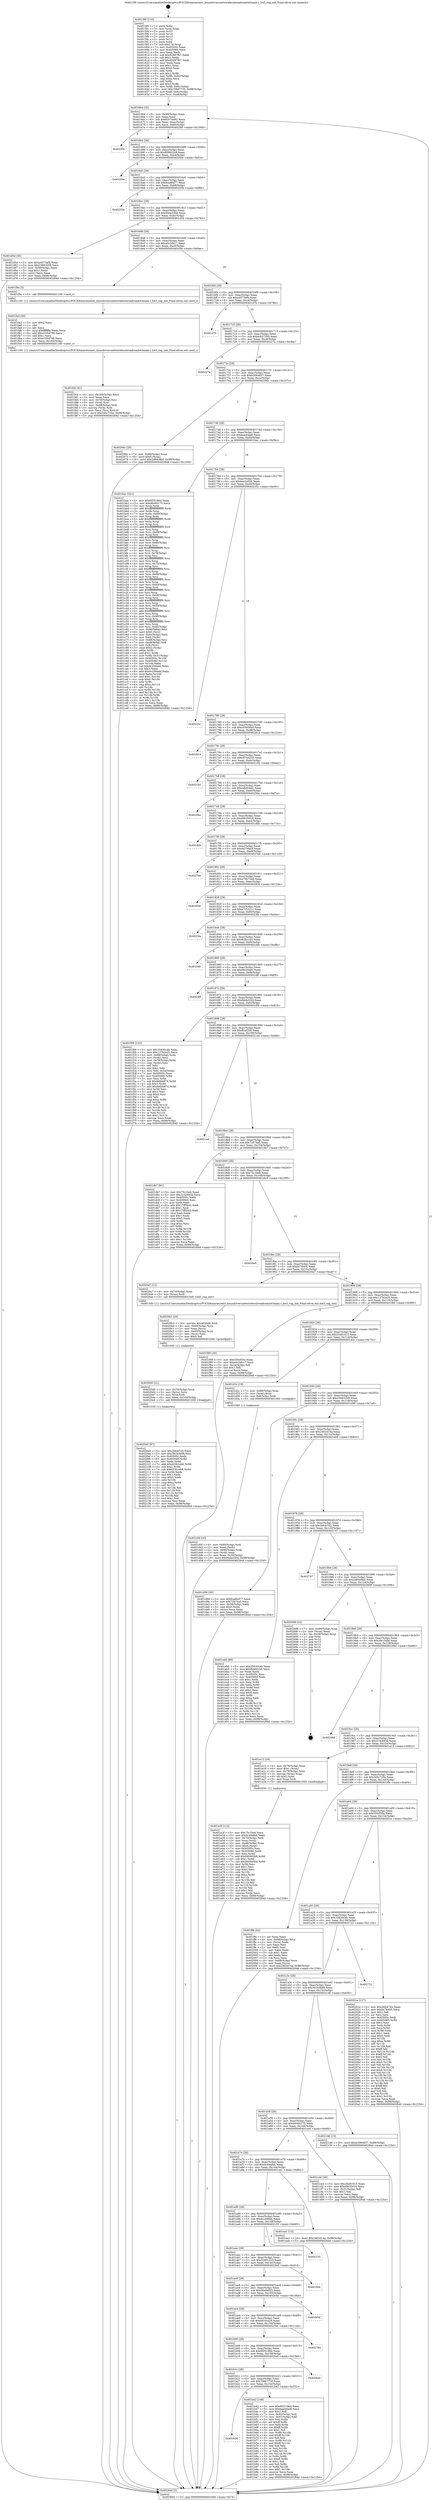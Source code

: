 digraph "0x4015f0" {
  label = "0x4015f0 (/mnt/c/Users/mathe/Desktop/tcc/POCII/binaries/extr_linuxdriversnetwirelessbroadcomb43main.c_b43_rng_init_Final-ollvm.out::main(0))"
  labelloc = "t"
  node[shape=record]

  Entry [label="",width=0.3,height=0.3,shape=circle,fillcolor=black,style=filled]
  "0x401664" [label="{
     0x401664 [32]\l
     | [instrs]\l
     &nbsp;&nbsp;0x401664 \<+6\>: mov -0x98(%rbp),%eax\l
     &nbsp;&nbsp;0x40166a \<+2\>: mov %eax,%ecx\l
     &nbsp;&nbsp;0x40166c \<+6\>: sub $0x8207ad92,%ecx\l
     &nbsp;&nbsp;0x401672 \<+6\>: mov %eax,-0xac(%rbp)\l
     &nbsp;&nbsp;0x401678 \<+6\>: mov %ecx,-0xb0(%rbp)\l
     &nbsp;&nbsp;0x40167e \<+6\>: je 00000000004025fd \<main+0x100d\>\l
  }"]
  "0x4025fd" [label="{
     0x4025fd\l
  }", style=dashed]
  "0x401684" [label="{
     0x401684 [28]\l
     | [instrs]\l
     &nbsp;&nbsp;0x401684 \<+5\>: jmp 0000000000401689 \<main+0x99\>\l
     &nbsp;&nbsp;0x401689 \<+6\>: mov -0xac(%rbp),%eax\l
     &nbsp;&nbsp;0x40168f \<+5\>: sub $0x859622c8,%eax\l
     &nbsp;&nbsp;0x401694 \<+6\>: mov %eax,-0xb4(%rbp)\l
     &nbsp;&nbsp;0x40169a \<+6\>: je 000000000040250e \<main+0xf1e\>\l
  }"]
  Exit [label="",width=0.3,height=0.3,shape=circle,fillcolor=black,style=filled,peripheries=2]
  "0x40250e" [label="{
     0x40250e\l
  }", style=dashed]
  "0x4016a0" [label="{
     0x4016a0 [28]\l
     | [instrs]\l
     &nbsp;&nbsp;0x4016a0 \<+5\>: jmp 00000000004016a5 \<main+0xb5\>\l
     &nbsp;&nbsp;0x4016a5 \<+6\>: mov -0xac(%rbp),%eax\l
     &nbsp;&nbsp;0x4016ab \<+5\>: sub $0x8ca80d77,%eax\l
     &nbsp;&nbsp;0x4016b0 \<+6\>: mov %eax,-0xb8(%rbp)\l
     &nbsp;&nbsp;0x4016b6 \<+6\>: je 000000000040255b \<main+0xf6b\>\l
  }"]
  "0x4020e5" [label="{
     0x4020e5 [97]\l
     | [instrs]\l
     &nbsp;&nbsp;0x4020e5 \<+5\>: mov $0x2bfcb7d2,%eax\l
     &nbsp;&nbsp;0x4020ea \<+5\>: mov $0x391b3b99,%esi\l
     &nbsp;&nbsp;0x4020ef \<+7\>: mov 0x40505c,%edx\l
     &nbsp;&nbsp;0x4020f6 \<+8\>: mov 0x405060,%r8d\l
     &nbsp;&nbsp;0x4020fe \<+3\>: mov %edx,%r9d\l
     &nbsp;&nbsp;0x402101 \<+7\>: add $0xd33b1eb8,%r9d\l
     &nbsp;&nbsp;0x402108 \<+4\>: sub $0x1,%r9d\l
     &nbsp;&nbsp;0x40210c \<+7\>: sub $0xd33b1eb8,%r9d\l
     &nbsp;&nbsp;0x402113 \<+4\>: imul %r9d,%edx\l
     &nbsp;&nbsp;0x402117 \<+3\>: and $0x1,%edx\l
     &nbsp;&nbsp;0x40211a \<+3\>: cmp $0x0,%edx\l
     &nbsp;&nbsp;0x40211d \<+4\>: sete %r10b\l
     &nbsp;&nbsp;0x402121 \<+4\>: cmp $0xa,%r8d\l
     &nbsp;&nbsp;0x402125 \<+4\>: setl %r11b\l
     &nbsp;&nbsp;0x402129 \<+3\>: mov %r10b,%bl\l
     &nbsp;&nbsp;0x40212c \<+3\>: and %r11b,%bl\l
     &nbsp;&nbsp;0x40212f \<+3\>: xor %r11b,%r10b\l
     &nbsp;&nbsp;0x402132 \<+3\>: or %r10b,%bl\l
     &nbsp;&nbsp;0x402135 \<+3\>: test $0x1,%bl\l
     &nbsp;&nbsp;0x402138 \<+3\>: cmovne %esi,%eax\l
     &nbsp;&nbsp;0x40213b \<+6\>: mov %eax,-0x98(%rbp)\l
     &nbsp;&nbsp;0x402141 \<+5\>: jmp 000000000040284d \<main+0x125d\>\l
  }"]
  "0x40255b" [label="{
     0x40255b\l
  }", style=dashed]
  "0x4016bc" [label="{
     0x4016bc [28]\l
     | [instrs]\l
     &nbsp;&nbsp;0x4016bc \<+5\>: jmp 00000000004016c1 \<main+0xd1\>\l
     &nbsp;&nbsp;0x4016c1 \<+6\>: mov -0xac(%rbp),%eax\l
     &nbsp;&nbsp;0x4016c7 \<+5\>: sub $0x94de330d,%eax\l
     &nbsp;&nbsp;0x4016cc \<+6\>: mov %eax,-0xbc(%rbp)\l
     &nbsp;&nbsp;0x4016d2 \<+6\>: je 0000000000401d5d \<main+0x76d\>\l
  }"]
  "0x4020d0" [label="{
     0x4020d0 [21]\l
     | [instrs]\l
     &nbsp;&nbsp;0x4020d0 \<+4\>: mov -0x70(%rbp),%rcx\l
     &nbsp;&nbsp;0x4020d4 \<+3\>: mov (%rcx),%rcx\l
     &nbsp;&nbsp;0x4020d7 \<+3\>: mov %rcx,%rdi\l
     &nbsp;&nbsp;0x4020da \<+6\>: mov %eax,-0x164(%rbp)\l
     &nbsp;&nbsp;0x4020e0 \<+5\>: call 0000000000401030 \<free@plt\>\l
     | [calls]\l
     &nbsp;&nbsp;0x401030 \{1\} (unknown)\l
  }"]
  "0x401d5d" [label="{
     0x401d5d [30]\l
     | [instrs]\l
     &nbsp;&nbsp;0x401d5d \<+5\>: mov $0xa4573af4,%eax\l
     &nbsp;&nbsp;0x401d62 \<+5\>: mov $0x23883258,%ecx\l
     &nbsp;&nbsp;0x401d67 \<+3\>: mov -0x30(%rbp),%edx\l
     &nbsp;&nbsp;0x401d6a \<+3\>: cmp $0x1,%edx\l
     &nbsp;&nbsp;0x401d6d \<+3\>: cmovl %ecx,%eax\l
     &nbsp;&nbsp;0x401d70 \<+6\>: mov %eax,-0x98(%rbp)\l
     &nbsp;&nbsp;0x401d76 \<+5\>: jmp 000000000040284d \<main+0x125d\>\l
  }"]
  "0x4016d8" [label="{
     0x4016d8 [28]\l
     | [instrs]\l
     &nbsp;&nbsp;0x4016d8 \<+5\>: jmp 00000000004016dd \<main+0xed\>\l
     &nbsp;&nbsp;0x4016dd \<+6\>: mov -0xac(%rbp),%eax\l
     &nbsp;&nbsp;0x4016e3 \<+5\>: sub $0xa0c2db17,%eax\l
     &nbsp;&nbsp;0x4016e8 \<+6\>: mov %eax,-0xc0(%rbp)\l
     &nbsp;&nbsp;0x4016ee \<+6\>: je 0000000000401f9e \<main+0x9ae\>\l
  }"]
  "0x4020b3" [label="{
     0x4020b3 [29]\l
     | [instrs]\l
     &nbsp;&nbsp;0x4020b3 \<+10\>: movabs $0x4030d6,%rdi\l
     &nbsp;&nbsp;0x4020bd \<+4\>: mov -0x60(%rbp),%rcx\l
     &nbsp;&nbsp;0x4020c1 \<+2\>: mov %eax,(%rcx)\l
     &nbsp;&nbsp;0x4020c3 \<+4\>: mov -0x60(%rbp),%rcx\l
     &nbsp;&nbsp;0x4020c7 \<+2\>: mov (%rcx),%esi\l
     &nbsp;&nbsp;0x4020c9 \<+2\>: mov $0x0,%al\l
     &nbsp;&nbsp;0x4020cb \<+5\>: call 0000000000401040 \<printf@plt\>\l
     | [calls]\l
     &nbsp;&nbsp;0x401040 \{1\} (unknown)\l
  }"]
  "0x401f9e" [label="{
     0x401f9e [5]\l
     | [instrs]\l
     &nbsp;&nbsp;0x401f9e \<+5\>: call 0000000000401160 \<next_i\>\l
     | [calls]\l
     &nbsp;&nbsp;0x401160 \{1\} (/mnt/c/Users/mathe/Desktop/tcc/POCII/binaries/extr_linuxdriversnetwirelessbroadcomb43main.c_b43_rng_init_Final-ollvm.out::next_i)\l
  }"]
  "0x4016f4" [label="{
     0x4016f4 [28]\l
     | [instrs]\l
     &nbsp;&nbsp;0x4016f4 \<+5\>: jmp 00000000004016f9 \<main+0x109\>\l
     &nbsp;&nbsp;0x4016f9 \<+6\>: mov -0xac(%rbp),%eax\l
     &nbsp;&nbsp;0x4016ff \<+5\>: sub $0xa4573af4,%eax\l
     &nbsp;&nbsp;0x401704 \<+6\>: mov %eax,-0xc4(%rbp)\l
     &nbsp;&nbsp;0x40170a \<+6\>: je 0000000000401d7b \<main+0x78b\>\l
  }"]
  "0x401fcb" [label="{
     0x401fcb [41]\l
     | [instrs]\l
     &nbsp;&nbsp;0x401fcb \<+6\>: mov -0x160(%rbp),%ecx\l
     &nbsp;&nbsp;0x401fd1 \<+3\>: imul %eax,%ecx\l
     &nbsp;&nbsp;0x401fd4 \<+4\>: mov -0x70(%rbp),%rsi\l
     &nbsp;&nbsp;0x401fd8 \<+3\>: mov (%rsi),%rsi\l
     &nbsp;&nbsp;0x401fdb \<+4\>: mov -0x68(%rbp),%rdi\l
     &nbsp;&nbsp;0x401fdf \<+3\>: movslq (%rdi),%rdi\l
     &nbsp;&nbsp;0x401fe2 \<+3\>: mov %ecx,(%rsi,%rdi,4)\l
     &nbsp;&nbsp;0x401fe5 \<+10\>: movl $0x345c725e,-0x98(%rbp)\l
     &nbsp;&nbsp;0x401fef \<+5\>: jmp 000000000040284d \<main+0x125d\>\l
  }"]
  "0x401d7b" [label="{
     0x401d7b\l
  }", style=dashed]
  "0x401710" [label="{
     0x401710 [28]\l
     | [instrs]\l
     &nbsp;&nbsp;0x401710 \<+5\>: jmp 0000000000401715 \<main+0x125\>\l
     &nbsp;&nbsp;0x401715 \<+6\>: mov -0xac(%rbp),%eax\l
     &nbsp;&nbsp;0x40171b \<+5\>: sub $0xac827293,%eax\l
     &nbsp;&nbsp;0x401720 \<+6\>: mov %eax,-0xc8(%rbp)\l
     &nbsp;&nbsp;0x401726 \<+6\>: je 000000000040227a \<main+0xc8a\>\l
  }"]
  "0x401fa3" [label="{
     0x401fa3 [40]\l
     | [instrs]\l
     &nbsp;&nbsp;0x401fa3 \<+5\>: mov $0x2,%ecx\l
     &nbsp;&nbsp;0x401fa8 \<+1\>: cltd\l
     &nbsp;&nbsp;0x401fa9 \<+2\>: idiv %ecx\l
     &nbsp;&nbsp;0x401fab \<+6\>: imul $0xfffffffe,%edx,%ecx\l
     &nbsp;&nbsp;0x401fb1 \<+6\>: add $0xe105d796,%ecx\l
     &nbsp;&nbsp;0x401fb7 \<+3\>: add $0x1,%ecx\l
     &nbsp;&nbsp;0x401fba \<+6\>: sub $0xe105d796,%ecx\l
     &nbsp;&nbsp;0x401fc0 \<+6\>: mov %ecx,-0x160(%rbp)\l
     &nbsp;&nbsp;0x401fc6 \<+5\>: call 0000000000401160 \<next_i\>\l
     | [calls]\l
     &nbsp;&nbsp;0x401160 \{1\} (/mnt/c/Users/mathe/Desktop/tcc/POCII/binaries/extr_linuxdriversnetwirelessbroadcomb43main.c_b43_rng_init_Final-ollvm.out::next_i)\l
  }"]
  "0x40227a" [label="{
     0x40227a\l
  }", style=dashed]
  "0x40172c" [label="{
     0x40172c [28]\l
     | [instrs]\l
     &nbsp;&nbsp;0x40172c \<+5\>: jmp 0000000000401731 \<main+0x141\>\l
     &nbsp;&nbsp;0x401731 \<+6\>: mov -0xac(%rbp),%eax\l
     &nbsp;&nbsp;0x401737 \<+5\>: sub $0xb3094837,%eax\l
     &nbsp;&nbsp;0x40173c \<+6\>: mov %eax,-0xcc(%rbp)\l
     &nbsp;&nbsp;0x401742 \<+6\>: je 000000000040266c \<main+0x107c\>\l
  }"]
  "0x401e2f" [label="{
     0x401e2f [114]\l
     | [instrs]\l
     &nbsp;&nbsp;0x401e2f \<+5\>: mov $0x75c1beb,%ecx\l
     &nbsp;&nbsp;0x401e34 \<+5\>: mov $0x4c44afa4,%edx\l
     &nbsp;&nbsp;0x401e39 \<+4\>: mov -0x70(%rbp),%rdi\l
     &nbsp;&nbsp;0x401e3d \<+3\>: mov %rax,(%rdi)\l
     &nbsp;&nbsp;0x401e40 \<+4\>: mov -0x68(%rbp),%rax\l
     &nbsp;&nbsp;0x401e44 \<+6\>: movl $0x0,(%rax)\l
     &nbsp;&nbsp;0x401e4a \<+7\>: mov 0x40505c,%esi\l
     &nbsp;&nbsp;0x401e51 \<+8\>: mov 0x405060,%r8d\l
     &nbsp;&nbsp;0x401e59 \<+3\>: mov %esi,%r9d\l
     &nbsp;&nbsp;0x401e5c \<+7\>: add $0x9409d3b6,%r9d\l
     &nbsp;&nbsp;0x401e63 \<+4\>: sub $0x1,%r9d\l
     &nbsp;&nbsp;0x401e67 \<+7\>: sub $0x9409d3b6,%r9d\l
     &nbsp;&nbsp;0x401e6e \<+4\>: imul %r9d,%esi\l
     &nbsp;&nbsp;0x401e72 \<+3\>: and $0x1,%esi\l
     &nbsp;&nbsp;0x401e75 \<+3\>: cmp $0x0,%esi\l
     &nbsp;&nbsp;0x401e78 \<+4\>: sete %r10b\l
     &nbsp;&nbsp;0x401e7c \<+4\>: cmp $0xa,%r8d\l
     &nbsp;&nbsp;0x401e80 \<+4\>: setl %r11b\l
     &nbsp;&nbsp;0x401e84 \<+3\>: mov %r10b,%bl\l
     &nbsp;&nbsp;0x401e87 \<+3\>: and %r11b,%bl\l
     &nbsp;&nbsp;0x401e8a \<+3\>: xor %r11b,%r10b\l
     &nbsp;&nbsp;0x401e8d \<+3\>: or %r10b,%bl\l
     &nbsp;&nbsp;0x401e90 \<+3\>: test $0x1,%bl\l
     &nbsp;&nbsp;0x401e93 \<+3\>: cmovne %edx,%ecx\l
     &nbsp;&nbsp;0x401e96 \<+6\>: mov %ecx,-0x98(%rbp)\l
     &nbsp;&nbsp;0x401e9c \<+5\>: jmp 000000000040284d \<main+0x125d\>\l
  }"]
  "0x40266c" [label="{
     0x40266c [28]\l
     | [instrs]\l
     &nbsp;&nbsp;0x40266c \<+7\>: mov -0x90(%rbp),%rax\l
     &nbsp;&nbsp;0x402673 \<+6\>: movl $0x0,(%rax)\l
     &nbsp;&nbsp;0x402679 \<+10\>: movl $0x2d84c9b0,-0x98(%rbp)\l
     &nbsp;&nbsp;0x402683 \<+5\>: jmp 000000000040284d \<main+0x125d\>\l
  }"]
  "0x401748" [label="{
     0x401748 [28]\l
     | [instrs]\l
     &nbsp;&nbsp;0x401748 \<+5\>: jmp 000000000040174d \<main+0x15d\>\l
     &nbsp;&nbsp;0x40174d \<+6\>: mov -0xac(%rbp),%eax\l
     &nbsp;&nbsp;0x401753 \<+5\>: sub $0xbaa4dae8,%eax\l
     &nbsp;&nbsp;0x401758 \<+6\>: mov %eax,-0xd0(%rbp)\l
     &nbsp;&nbsp;0x40175e \<+6\>: je 0000000000401bac \<main+0x5bc\>\l
  }"]
  "0x401d3f" [label="{
     0x401d3f [30]\l
     | [instrs]\l
     &nbsp;&nbsp;0x401d3f \<+4\>: mov -0x80(%rbp),%rdi\l
     &nbsp;&nbsp;0x401d43 \<+2\>: mov %eax,(%rdi)\l
     &nbsp;&nbsp;0x401d45 \<+4\>: mov -0x80(%rbp),%rdi\l
     &nbsp;&nbsp;0x401d49 \<+2\>: mov (%rdi),%eax\l
     &nbsp;&nbsp;0x401d4b \<+3\>: mov %eax,-0x30(%rbp)\l
     &nbsp;&nbsp;0x401d4e \<+10\>: movl $0x94de330d,-0x98(%rbp)\l
     &nbsp;&nbsp;0x401d58 \<+5\>: jmp 000000000040284d \<main+0x125d\>\l
  }"]
  "0x401bac" [label="{
     0x401bac [321]\l
     | [instrs]\l
     &nbsp;&nbsp;0x401bac \<+5\>: mov $0x6f25196d,%eax\l
     &nbsp;&nbsp;0x401bb1 \<+5\>: mov $0x46460175,%ecx\l
     &nbsp;&nbsp;0x401bb6 \<+3\>: mov %rsp,%rdx\l
     &nbsp;&nbsp;0x401bb9 \<+4\>: add $0xfffffffffffffff0,%rdx\l
     &nbsp;&nbsp;0x401bbd \<+3\>: mov %rdx,%rsp\l
     &nbsp;&nbsp;0x401bc0 \<+7\>: mov %rdx,-0x90(%rbp)\l
     &nbsp;&nbsp;0x401bc7 \<+3\>: mov %rsp,%rdx\l
     &nbsp;&nbsp;0x401bca \<+4\>: add $0xfffffffffffffff0,%rdx\l
     &nbsp;&nbsp;0x401bce \<+3\>: mov %rdx,%rsp\l
     &nbsp;&nbsp;0x401bd1 \<+3\>: mov %rsp,%rsi\l
     &nbsp;&nbsp;0x401bd4 \<+4\>: add $0xfffffffffffffff0,%rsi\l
     &nbsp;&nbsp;0x401bd8 \<+3\>: mov %rsi,%rsp\l
     &nbsp;&nbsp;0x401bdb \<+7\>: mov %rsi,-0x88(%rbp)\l
     &nbsp;&nbsp;0x401be2 \<+3\>: mov %rsp,%rsi\l
     &nbsp;&nbsp;0x401be5 \<+4\>: add $0xfffffffffffffff0,%rsi\l
     &nbsp;&nbsp;0x401be9 \<+3\>: mov %rsi,%rsp\l
     &nbsp;&nbsp;0x401bec \<+4\>: mov %rsi,-0x80(%rbp)\l
     &nbsp;&nbsp;0x401bf0 \<+3\>: mov %rsp,%rsi\l
     &nbsp;&nbsp;0x401bf3 \<+4\>: add $0xfffffffffffffff0,%rsi\l
     &nbsp;&nbsp;0x401bf7 \<+3\>: mov %rsi,%rsp\l
     &nbsp;&nbsp;0x401bfa \<+4\>: mov %rsi,-0x78(%rbp)\l
     &nbsp;&nbsp;0x401bfe \<+3\>: mov %rsp,%rsi\l
     &nbsp;&nbsp;0x401c01 \<+4\>: add $0xfffffffffffffff0,%rsi\l
     &nbsp;&nbsp;0x401c05 \<+3\>: mov %rsi,%rsp\l
     &nbsp;&nbsp;0x401c08 \<+4\>: mov %rsi,-0x70(%rbp)\l
     &nbsp;&nbsp;0x401c0c \<+3\>: mov %rsp,%rsi\l
     &nbsp;&nbsp;0x401c0f \<+4\>: add $0xfffffffffffffff0,%rsi\l
     &nbsp;&nbsp;0x401c13 \<+3\>: mov %rsi,%rsp\l
     &nbsp;&nbsp;0x401c16 \<+4\>: mov %rsi,-0x68(%rbp)\l
     &nbsp;&nbsp;0x401c1a \<+3\>: mov %rsp,%rsi\l
     &nbsp;&nbsp;0x401c1d \<+4\>: add $0xfffffffffffffff0,%rsi\l
     &nbsp;&nbsp;0x401c21 \<+3\>: mov %rsi,%rsp\l
     &nbsp;&nbsp;0x401c24 \<+4\>: mov %rsi,-0x60(%rbp)\l
     &nbsp;&nbsp;0x401c28 \<+3\>: mov %rsp,%rsi\l
     &nbsp;&nbsp;0x401c2b \<+4\>: add $0xfffffffffffffff0,%rsi\l
     &nbsp;&nbsp;0x401c2f \<+3\>: mov %rsi,%rsp\l
     &nbsp;&nbsp;0x401c32 \<+4\>: mov %rsi,-0x58(%rbp)\l
     &nbsp;&nbsp;0x401c36 \<+3\>: mov %rsp,%rsi\l
     &nbsp;&nbsp;0x401c39 \<+4\>: add $0xfffffffffffffff0,%rsi\l
     &nbsp;&nbsp;0x401c3d \<+3\>: mov %rsi,%rsp\l
     &nbsp;&nbsp;0x401c40 \<+4\>: mov %rsi,-0x50(%rbp)\l
     &nbsp;&nbsp;0x401c44 \<+3\>: mov %rsp,%rsi\l
     &nbsp;&nbsp;0x401c47 \<+4\>: add $0xfffffffffffffff0,%rsi\l
     &nbsp;&nbsp;0x401c4b \<+3\>: mov %rsi,%rsp\l
     &nbsp;&nbsp;0x401c4e \<+4\>: mov %rsi,-0x48(%rbp)\l
     &nbsp;&nbsp;0x401c52 \<+3\>: mov %rsp,%rsi\l
     &nbsp;&nbsp;0x401c55 \<+4\>: add $0xfffffffffffffff0,%rsi\l
     &nbsp;&nbsp;0x401c59 \<+3\>: mov %rsi,%rsp\l
     &nbsp;&nbsp;0x401c5c \<+4\>: mov %rsi,-0x40(%rbp)\l
     &nbsp;&nbsp;0x401c60 \<+7\>: mov -0x90(%rbp),%rsi\l
     &nbsp;&nbsp;0x401c67 \<+6\>: movl $0x0,(%rsi)\l
     &nbsp;&nbsp;0x401c6d \<+6\>: mov -0x9c(%rbp),%edi\l
     &nbsp;&nbsp;0x401c73 \<+2\>: mov %edi,(%rdx)\l
     &nbsp;&nbsp;0x401c75 \<+7\>: mov -0x88(%rbp),%rsi\l
     &nbsp;&nbsp;0x401c7c \<+7\>: mov -0xa8(%rbp),%r8\l
     &nbsp;&nbsp;0x401c83 \<+3\>: mov %r8,(%rsi)\l
     &nbsp;&nbsp;0x401c86 \<+3\>: cmpl $0x2,(%rdx)\l
     &nbsp;&nbsp;0x401c89 \<+4\>: setne %r9b\l
     &nbsp;&nbsp;0x401c8d \<+4\>: and $0x1,%r9b\l
     &nbsp;&nbsp;0x401c91 \<+4\>: mov %r9b,-0x31(%rbp)\l
     &nbsp;&nbsp;0x401c95 \<+8\>: mov 0x40505c,%r10d\l
     &nbsp;&nbsp;0x401c9d \<+8\>: mov 0x405060,%r11d\l
     &nbsp;&nbsp;0x401ca5 \<+3\>: mov %r10d,%ebx\l
     &nbsp;&nbsp;0x401ca8 \<+6\>: sub $0x9c256bdd,%ebx\l
     &nbsp;&nbsp;0x401cae \<+3\>: sub $0x1,%ebx\l
     &nbsp;&nbsp;0x401cb1 \<+6\>: add $0x9c256bdd,%ebx\l
     &nbsp;&nbsp;0x401cb7 \<+4\>: imul %ebx,%r10d\l
     &nbsp;&nbsp;0x401cbb \<+4\>: and $0x1,%r10d\l
     &nbsp;&nbsp;0x401cbf \<+4\>: cmp $0x0,%r10d\l
     &nbsp;&nbsp;0x401cc3 \<+4\>: sete %r9b\l
     &nbsp;&nbsp;0x401cc7 \<+4\>: cmp $0xa,%r11d\l
     &nbsp;&nbsp;0x401ccb \<+4\>: setl %r14b\l
     &nbsp;&nbsp;0x401ccf \<+3\>: mov %r9b,%r15b\l
     &nbsp;&nbsp;0x401cd2 \<+3\>: and %r14b,%r15b\l
     &nbsp;&nbsp;0x401cd5 \<+3\>: xor %r14b,%r9b\l
     &nbsp;&nbsp;0x401cd8 \<+3\>: or %r9b,%r15b\l
     &nbsp;&nbsp;0x401cdb \<+4\>: test $0x1,%r15b\l
     &nbsp;&nbsp;0x401cdf \<+3\>: cmovne %ecx,%eax\l
     &nbsp;&nbsp;0x401ce2 \<+6\>: mov %eax,-0x98(%rbp)\l
     &nbsp;&nbsp;0x401ce8 \<+5\>: jmp 000000000040284d \<main+0x125d\>\l
  }"]
  "0x401764" [label="{
     0x401764 [28]\l
     | [instrs]\l
     &nbsp;&nbsp;0x401764 \<+5\>: jmp 0000000000401769 \<main+0x179\>\l
     &nbsp;&nbsp;0x401769 \<+6\>: mov -0xac(%rbp),%eax\l
     &nbsp;&nbsp;0x40176f \<+5\>: sub $0xbee2e020,%eax\l
     &nbsp;&nbsp;0x401774 \<+6\>: mov %eax,-0xd4(%rbp)\l
     &nbsp;&nbsp;0x40177a \<+6\>: je 000000000040225c \<main+0xc6c\>\l
  }"]
  "0x4015f0" [label="{
     0x4015f0 [116]\l
     | [instrs]\l
     &nbsp;&nbsp;0x4015f0 \<+1\>: push %rbp\l
     &nbsp;&nbsp;0x4015f1 \<+3\>: mov %rsp,%rbp\l
     &nbsp;&nbsp;0x4015f4 \<+2\>: push %r15\l
     &nbsp;&nbsp;0x4015f6 \<+2\>: push %r14\l
     &nbsp;&nbsp;0x4015f8 \<+2\>: push %r13\l
     &nbsp;&nbsp;0x4015fa \<+2\>: push %r12\l
     &nbsp;&nbsp;0x4015fc \<+1\>: push %rbx\l
     &nbsp;&nbsp;0x4015fd \<+7\>: sub $0x178,%rsp\l
     &nbsp;&nbsp;0x401604 \<+7\>: mov 0x40505c,%eax\l
     &nbsp;&nbsp;0x40160b \<+7\>: mov 0x405060,%ecx\l
     &nbsp;&nbsp;0x401612 \<+2\>: mov %eax,%edx\l
     &nbsp;&nbsp;0x401614 \<+6\>: sub $0x82697fb7,%edx\l
     &nbsp;&nbsp;0x40161a \<+3\>: sub $0x1,%edx\l
     &nbsp;&nbsp;0x40161d \<+6\>: add $0x82697fb7,%edx\l
     &nbsp;&nbsp;0x401623 \<+3\>: imul %edx,%eax\l
     &nbsp;&nbsp;0x401626 \<+3\>: and $0x1,%eax\l
     &nbsp;&nbsp;0x401629 \<+3\>: cmp $0x0,%eax\l
     &nbsp;&nbsp;0x40162c \<+4\>: sete %r8b\l
     &nbsp;&nbsp;0x401630 \<+4\>: and $0x1,%r8b\l
     &nbsp;&nbsp;0x401634 \<+7\>: mov %r8b,-0x92(%rbp)\l
     &nbsp;&nbsp;0x40163b \<+3\>: cmp $0xa,%ecx\l
     &nbsp;&nbsp;0x40163e \<+4\>: setl %r8b\l
     &nbsp;&nbsp;0x401642 \<+4\>: and $0x1,%r8b\l
     &nbsp;&nbsp;0x401646 \<+7\>: mov %r8b,-0x91(%rbp)\l
     &nbsp;&nbsp;0x40164d \<+10\>: movl $0x70667735,-0x98(%rbp)\l
     &nbsp;&nbsp;0x401657 \<+6\>: mov %edi,-0x9c(%rbp)\l
     &nbsp;&nbsp;0x40165d \<+7\>: mov %rsi,-0xa8(%rbp)\l
  }"]
  "0x40225c" [label="{
     0x40225c\l
  }", style=dashed]
  "0x401780" [label="{
     0x401780 [28]\l
     | [instrs]\l
     &nbsp;&nbsp;0x401780 \<+5\>: jmp 0000000000401785 \<main+0x195\>\l
     &nbsp;&nbsp;0x401785 \<+6\>: mov -0xac(%rbp),%eax\l
     &nbsp;&nbsp;0x40178b \<+5\>: sub $0xc03658a0,%eax\l
     &nbsp;&nbsp;0x401790 \<+6\>: mov %eax,-0xd8(%rbp)\l
     &nbsp;&nbsp;0x401796 \<+6\>: je 0000000000402814 \<main+0x1224\>\l
  }"]
  "0x40284d" [label="{
     0x40284d [5]\l
     | [instrs]\l
     &nbsp;&nbsp;0x40284d \<+5\>: jmp 0000000000401664 \<main+0x74\>\l
  }"]
  "0x402814" [label="{
     0x402814\l
  }", style=dashed]
  "0x40179c" [label="{
     0x40179c [28]\l
     | [instrs]\l
     &nbsp;&nbsp;0x40179c \<+5\>: jmp 00000000004017a1 \<main+0x1b1\>\l
     &nbsp;&nbsp;0x4017a1 \<+6\>: mov -0xac(%rbp),%eax\l
     &nbsp;&nbsp;0x4017a7 \<+5\>: sub $0xc0744235,%eax\l
     &nbsp;&nbsp;0x4017ac \<+6\>: mov %eax,-0xdc(%rbp)\l
     &nbsp;&nbsp;0x4017b2 \<+6\>: je 0000000000402192 \<main+0xba2\>\l
  }"]
  "0x401b38" [label="{
     0x401b38\l
  }", style=dashed]
  "0x402192" [label="{
     0x402192\l
  }", style=dashed]
  "0x4017b8" [label="{
     0x4017b8 [28]\l
     | [instrs]\l
     &nbsp;&nbsp;0x4017b8 \<+5\>: jmp 00000000004017bd \<main+0x1cd\>\l
     &nbsp;&nbsp;0x4017bd \<+6\>: mov -0xac(%rbp),%eax\l
     &nbsp;&nbsp;0x4017c3 \<+5\>: sub $0xcdb81bd1,%eax\l
     &nbsp;&nbsp;0x4017c8 \<+6\>: mov %eax,-0xe0(%rbp)\l
     &nbsp;&nbsp;0x4017ce \<+6\>: je 000000000040256a \<main+0xf7a\>\l
  }"]
  "0x401b42" [label="{
     0x401b42 [106]\l
     | [instrs]\l
     &nbsp;&nbsp;0x401b42 \<+5\>: mov $0x6f25196d,%eax\l
     &nbsp;&nbsp;0x401b47 \<+5\>: mov $0xbaa4dae8,%ecx\l
     &nbsp;&nbsp;0x401b4c \<+2\>: mov $0x1,%dl\l
     &nbsp;&nbsp;0x401b4e \<+7\>: mov -0x92(%rbp),%sil\l
     &nbsp;&nbsp;0x401b55 \<+7\>: mov -0x91(%rbp),%dil\l
     &nbsp;&nbsp;0x401b5c \<+3\>: mov %sil,%r8b\l
     &nbsp;&nbsp;0x401b5f \<+4\>: xor $0xff,%r8b\l
     &nbsp;&nbsp;0x401b63 \<+3\>: mov %dil,%r9b\l
     &nbsp;&nbsp;0x401b66 \<+4\>: xor $0xff,%r9b\l
     &nbsp;&nbsp;0x401b6a \<+3\>: xor $0x1,%dl\l
     &nbsp;&nbsp;0x401b6d \<+3\>: mov %r8b,%r10b\l
     &nbsp;&nbsp;0x401b70 \<+4\>: and $0xff,%r10b\l
     &nbsp;&nbsp;0x401b74 \<+3\>: and %dl,%sil\l
     &nbsp;&nbsp;0x401b77 \<+3\>: mov %r9b,%r11b\l
     &nbsp;&nbsp;0x401b7a \<+4\>: and $0xff,%r11b\l
     &nbsp;&nbsp;0x401b7e \<+3\>: and %dl,%dil\l
     &nbsp;&nbsp;0x401b81 \<+3\>: or %sil,%r10b\l
     &nbsp;&nbsp;0x401b84 \<+3\>: or %dil,%r11b\l
     &nbsp;&nbsp;0x401b87 \<+3\>: xor %r11b,%r10b\l
     &nbsp;&nbsp;0x401b8a \<+3\>: or %r9b,%r8b\l
     &nbsp;&nbsp;0x401b8d \<+4\>: xor $0xff,%r8b\l
     &nbsp;&nbsp;0x401b91 \<+3\>: or $0x1,%dl\l
     &nbsp;&nbsp;0x401b94 \<+3\>: and %dl,%r8b\l
     &nbsp;&nbsp;0x401b97 \<+3\>: or %r8b,%r10b\l
     &nbsp;&nbsp;0x401b9a \<+4\>: test $0x1,%r10b\l
     &nbsp;&nbsp;0x401b9e \<+3\>: cmovne %ecx,%eax\l
     &nbsp;&nbsp;0x401ba1 \<+6\>: mov %eax,-0x98(%rbp)\l
     &nbsp;&nbsp;0x401ba7 \<+5\>: jmp 000000000040284d \<main+0x125d\>\l
  }"]
  "0x40256a" [label="{
     0x40256a\l
  }", style=dashed]
  "0x4017d4" [label="{
     0x4017d4 [28]\l
     | [instrs]\l
     &nbsp;&nbsp;0x4017d4 \<+5\>: jmp 00000000004017d9 \<main+0x1e9\>\l
     &nbsp;&nbsp;0x4017d9 \<+6\>: mov -0xac(%rbp),%eax\l
     &nbsp;&nbsp;0x4017df \<+5\>: sub $0xd9635016,%eax\l
     &nbsp;&nbsp;0x4017e4 \<+6\>: mov %eax,-0xe4(%rbp)\l
     &nbsp;&nbsp;0x4017ea \<+6\>: je 0000000000401d0b \<main+0x71b\>\l
  }"]
  "0x401b1c" [label="{
     0x401b1c [28]\l
     | [instrs]\l
     &nbsp;&nbsp;0x401b1c \<+5\>: jmp 0000000000401b21 \<main+0x531\>\l
     &nbsp;&nbsp;0x401b21 \<+6\>: mov -0xac(%rbp),%eax\l
     &nbsp;&nbsp;0x401b27 \<+5\>: sub $0x70667735,%eax\l
     &nbsp;&nbsp;0x401b2c \<+6\>: mov %eax,-0x15c(%rbp)\l
     &nbsp;&nbsp;0x401b32 \<+6\>: je 0000000000401b42 \<main+0x552\>\l
  }"]
  "0x401d0b" [label="{
     0x401d0b\l
  }", style=dashed]
  "0x4017f0" [label="{
     0x4017f0 [28]\l
     | [instrs]\l
     &nbsp;&nbsp;0x4017f0 \<+5\>: jmp 00000000004017f5 \<main+0x205\>\l
     &nbsp;&nbsp;0x4017f5 \<+6\>: mov -0xac(%rbp),%eax\l
     &nbsp;&nbsp;0x4017fb \<+5\>: sub $0xda736e3f,%eax\l
     &nbsp;&nbsp;0x401800 \<+6\>: mov %eax,-0xe8(%rbp)\l
     &nbsp;&nbsp;0x401806 \<+6\>: je 00000000004027b9 \<main+0x11c9\>\l
  }"]
  "0x4026a0" [label="{
     0x4026a0\l
  }", style=dashed]
  "0x4027b9" [label="{
     0x4027b9\l
  }", style=dashed]
  "0x40180c" [label="{
     0x40180c [28]\l
     | [instrs]\l
     &nbsp;&nbsp;0x40180c \<+5\>: jmp 0000000000401811 \<main+0x221\>\l
     &nbsp;&nbsp;0x401811 \<+6\>: mov -0xac(%rbp),%eax\l
     &nbsp;&nbsp;0x401817 \<+5\>: sub $0xe79b73e8,%eax\l
     &nbsp;&nbsp;0x40181c \<+6\>: mov %eax,-0xec(%rbp)\l
     &nbsp;&nbsp;0x401822 \<+6\>: je 000000000040283e \<main+0x124e\>\l
  }"]
  "0x401b00" [label="{
     0x401b00 [28]\l
     | [instrs]\l
     &nbsp;&nbsp;0x401b00 \<+5\>: jmp 0000000000401b05 \<main+0x515\>\l
     &nbsp;&nbsp;0x401b05 \<+6\>: mov -0xac(%rbp),%eax\l
     &nbsp;&nbsp;0x401b0b \<+5\>: sub $0x6f25196d,%eax\l
     &nbsp;&nbsp;0x401b10 \<+6\>: mov %eax,-0x158(%rbp)\l
     &nbsp;&nbsp;0x401b16 \<+6\>: je 00000000004026a0 \<main+0x10b0\>\l
  }"]
  "0x40283e" [label="{
     0x40283e\l
  }", style=dashed]
  "0x401828" [label="{
     0x401828 [28]\l
     | [instrs]\l
     &nbsp;&nbsp;0x401828 \<+5\>: jmp 000000000040182d \<main+0x23d\>\l
     &nbsp;&nbsp;0x40182d \<+6\>: mov -0xac(%rbp),%eax\l
     &nbsp;&nbsp;0x401833 \<+5\>: sub $0xe7c5221c,%eax\l
     &nbsp;&nbsp;0x401838 \<+6\>: mov %eax,-0xf0(%rbp)\l
     &nbsp;&nbsp;0x40183e \<+6\>: je 00000000004023fa \<main+0xe0a\>\l
  }"]
  "0x402794" [label="{
     0x402794\l
  }", style=dashed]
  "0x4023fa" [label="{
     0x4023fa\l
  }", style=dashed]
  "0x401844" [label="{
     0x401844 [28]\l
     | [instrs]\l
     &nbsp;&nbsp;0x401844 \<+5\>: jmp 0000000000401849 \<main+0x259\>\l
     &nbsp;&nbsp;0x401849 \<+6\>: mov -0xac(%rbp),%eax\l
     &nbsp;&nbsp;0x40184f \<+5\>: sub $0xf63bc1b3,%eax\l
     &nbsp;&nbsp;0x401854 \<+6\>: mov %eax,-0xf4(%rbp)\l
     &nbsp;&nbsp;0x40185a \<+6\>: je 00000000004023eb \<main+0xdfb\>\l
  }"]
  "0x401ae4" [label="{
     0x401ae4 [28]\l
     | [instrs]\l
     &nbsp;&nbsp;0x401ae4 \<+5\>: jmp 0000000000401ae9 \<main+0x4f9\>\l
     &nbsp;&nbsp;0x401ae9 \<+6\>: mov -0xac(%rbp),%eax\l
     &nbsp;&nbsp;0x401aef \<+5\>: sub $0x6910ca29,%eax\l
     &nbsp;&nbsp;0x401af4 \<+6\>: mov %eax,-0x154(%rbp)\l
     &nbsp;&nbsp;0x401afa \<+6\>: je 0000000000402794 \<main+0x11a4\>\l
  }"]
  "0x4023eb" [label="{
     0x4023eb\l
  }", style=dashed]
  "0x401860" [label="{
     0x401860 [28]\l
     | [instrs]\l
     &nbsp;&nbsp;0x401860 \<+5\>: jmp 0000000000401865 \<main+0x275\>\l
     &nbsp;&nbsp;0x401865 \<+6\>: mov -0xac(%rbp),%eax\l
     &nbsp;&nbsp;0x40186b \<+5\>: sub $0xf8e28ad1,%eax\l
     &nbsp;&nbsp;0x401870 \<+6\>: mov %eax,-0xf8(%rbp)\l
     &nbsp;&nbsp;0x401876 \<+6\>: je 00000000004024ff \<main+0xf0f\>\l
  }"]
  "0x40265d" [label="{
     0x40265d\l
  }", style=dashed]
  "0x4024ff" [label="{
     0x4024ff\l
  }", style=dashed]
  "0x40187c" [label="{
     0x40187c [28]\l
     | [instrs]\l
     &nbsp;&nbsp;0x40187c \<+5\>: jmp 0000000000401881 \<main+0x291\>\l
     &nbsp;&nbsp;0x401881 \<+6\>: mov -0xac(%rbp),%eax\l
     &nbsp;&nbsp;0x401887 \<+5\>: sub $0xfbbbd1b0,%eax\l
     &nbsp;&nbsp;0x40188c \<+6\>: mov %eax,-0xfc(%rbp)\l
     &nbsp;&nbsp;0x401892 \<+6\>: je 0000000000401f06 \<main+0x916\>\l
  }"]
  "0x401ac8" [label="{
     0x401ac8 [28]\l
     | [instrs]\l
     &nbsp;&nbsp;0x401ac8 \<+5\>: jmp 0000000000401acd \<main+0x4dd\>\l
     &nbsp;&nbsp;0x401acd \<+6\>: mov -0xac(%rbp),%eax\l
     &nbsp;&nbsp;0x401ad3 \<+5\>: sub $0x56e9e003,%eax\l
     &nbsp;&nbsp;0x401ad8 \<+6\>: mov %eax,-0x150(%rbp)\l
     &nbsp;&nbsp;0x401ade \<+6\>: je 000000000040265d \<main+0x106d\>\l
  }"]
  "0x401f06" [label="{
     0x401f06 [122]\l
     | [instrs]\l
     &nbsp;&nbsp;0x401f06 \<+5\>: mov $0x35630c4b,%eax\l
     &nbsp;&nbsp;0x401f0b \<+5\>: mov $0x137b2e25,%ecx\l
     &nbsp;&nbsp;0x401f10 \<+4\>: mov -0x68(%rbp),%rdx\l
     &nbsp;&nbsp;0x401f14 \<+2\>: mov (%rdx),%esi\l
     &nbsp;&nbsp;0x401f16 \<+4\>: mov -0x78(%rbp),%rdx\l
     &nbsp;&nbsp;0x401f1a \<+2\>: cmp (%rdx),%esi\l
     &nbsp;&nbsp;0x401f1c \<+4\>: setl %dil\l
     &nbsp;&nbsp;0x401f20 \<+4\>: and $0x1,%dil\l
     &nbsp;&nbsp;0x401f24 \<+4\>: mov %dil,-0x2a(%rbp)\l
     &nbsp;&nbsp;0x401f28 \<+7\>: mov 0x40505c,%esi\l
     &nbsp;&nbsp;0x401f2f \<+8\>: mov 0x405060,%r8d\l
     &nbsp;&nbsp;0x401f37 \<+3\>: mov %esi,%r9d\l
     &nbsp;&nbsp;0x401f3a \<+7\>: sub $0xfe6bb874,%r9d\l
     &nbsp;&nbsp;0x401f41 \<+4\>: sub $0x1,%r9d\l
     &nbsp;&nbsp;0x401f45 \<+7\>: add $0xfe6bb874,%r9d\l
     &nbsp;&nbsp;0x401f4c \<+4\>: imul %r9d,%esi\l
     &nbsp;&nbsp;0x401f50 \<+3\>: and $0x1,%esi\l
     &nbsp;&nbsp;0x401f53 \<+3\>: cmp $0x0,%esi\l
     &nbsp;&nbsp;0x401f56 \<+4\>: sete %dil\l
     &nbsp;&nbsp;0x401f5a \<+4\>: cmp $0xa,%r8d\l
     &nbsp;&nbsp;0x401f5e \<+4\>: setl %r10b\l
     &nbsp;&nbsp;0x401f62 \<+3\>: mov %dil,%r11b\l
     &nbsp;&nbsp;0x401f65 \<+3\>: and %r10b,%r11b\l
     &nbsp;&nbsp;0x401f68 \<+3\>: xor %r10b,%dil\l
     &nbsp;&nbsp;0x401f6b \<+3\>: or %dil,%r11b\l
     &nbsp;&nbsp;0x401f6e \<+4\>: test $0x1,%r11b\l
     &nbsp;&nbsp;0x401f72 \<+3\>: cmovne %ecx,%eax\l
     &nbsp;&nbsp;0x401f75 \<+6\>: mov %eax,-0x98(%rbp)\l
     &nbsp;&nbsp;0x401f7b \<+5\>: jmp 000000000040284d \<main+0x125d\>\l
  }"]
  "0x401898" [label="{
     0x401898 [28]\l
     | [instrs]\l
     &nbsp;&nbsp;0x401898 \<+5\>: jmp 000000000040189d \<main+0x2ad\>\l
     &nbsp;&nbsp;0x40189d \<+6\>: mov -0xac(%rbp),%eax\l
     &nbsp;&nbsp;0x4018a3 \<+5\>: sub $0xffcaf200,%eax\l
     &nbsp;&nbsp;0x4018a8 \<+6\>: mov %eax,-0x100(%rbp)\l
     &nbsp;&nbsp;0x4018ae \<+6\>: je 00000000004021ed \<main+0xbfd\>\l
  }"]
  "0x40230d" [label="{
     0x40230d\l
  }", style=dashed]
  "0x4021ed" [label="{
     0x4021ed\l
  }", style=dashed]
  "0x4018b4" [label="{
     0x4018b4 [28]\l
     | [instrs]\l
     &nbsp;&nbsp;0x4018b4 \<+5\>: jmp 00000000004018b9 \<main+0x2c9\>\l
     &nbsp;&nbsp;0x4018b9 \<+6\>: mov -0xac(%rbp),%eax\l
     &nbsp;&nbsp;0x4018bf \<+5\>: sub $0x72674a5,%eax\l
     &nbsp;&nbsp;0x4018c4 \<+6\>: mov %eax,-0x104(%rbp)\l
     &nbsp;&nbsp;0x4018ca \<+6\>: je 0000000000401db7 \<main+0x7c7\>\l
  }"]
  "0x401aac" [label="{
     0x401aac [28]\l
     | [instrs]\l
     &nbsp;&nbsp;0x401aac \<+5\>: jmp 0000000000401ab1 \<main+0x4c1\>\l
     &nbsp;&nbsp;0x401ab1 \<+6\>: mov -0xac(%rbp),%eax\l
     &nbsp;&nbsp;0x401ab7 \<+5\>: sub $0x51801220,%eax\l
     &nbsp;&nbsp;0x401abc \<+6\>: mov %eax,-0x14c(%rbp)\l
     &nbsp;&nbsp;0x401ac2 \<+6\>: je 000000000040230d \<main+0xd1d\>\l
  }"]
  "0x401db7" [label="{
     0x401db7 [91]\l
     | [instrs]\l
     &nbsp;&nbsp;0x401db7 \<+5\>: mov $0x75c1beb,%eax\l
     &nbsp;&nbsp;0x401dbc \<+5\>: mov $0x314c693d,%ecx\l
     &nbsp;&nbsp;0x401dc1 \<+7\>: mov 0x40505c,%edx\l
     &nbsp;&nbsp;0x401dc8 \<+7\>: mov 0x405060,%esi\l
     &nbsp;&nbsp;0x401dcf \<+2\>: mov %edx,%edi\l
     &nbsp;&nbsp;0x401dd1 \<+6\>: add $0x17ff5b42,%edi\l
     &nbsp;&nbsp;0x401dd7 \<+3\>: sub $0x1,%edi\l
     &nbsp;&nbsp;0x401dda \<+6\>: sub $0x17ff5b42,%edi\l
     &nbsp;&nbsp;0x401de0 \<+3\>: imul %edi,%edx\l
     &nbsp;&nbsp;0x401de3 \<+3\>: and $0x1,%edx\l
     &nbsp;&nbsp;0x401de6 \<+3\>: cmp $0x0,%edx\l
     &nbsp;&nbsp;0x401de9 \<+4\>: sete %r8b\l
     &nbsp;&nbsp;0x401ded \<+3\>: cmp $0xa,%esi\l
     &nbsp;&nbsp;0x401df0 \<+4\>: setl %r9b\l
     &nbsp;&nbsp;0x401df4 \<+3\>: mov %r8b,%r10b\l
     &nbsp;&nbsp;0x401df7 \<+3\>: and %r9b,%r10b\l
     &nbsp;&nbsp;0x401dfa \<+3\>: xor %r9b,%r8b\l
     &nbsp;&nbsp;0x401dfd \<+3\>: or %r8b,%r10b\l
     &nbsp;&nbsp;0x401e00 \<+4\>: test $0x1,%r10b\l
     &nbsp;&nbsp;0x401e04 \<+3\>: cmovne %ecx,%eax\l
     &nbsp;&nbsp;0x401e07 \<+6\>: mov %eax,-0x98(%rbp)\l
     &nbsp;&nbsp;0x401e0d \<+5\>: jmp 000000000040284d \<main+0x125d\>\l
  }"]
  "0x4018d0" [label="{
     0x4018d0 [28]\l
     | [instrs]\l
     &nbsp;&nbsp;0x4018d0 \<+5\>: jmp 00000000004018d5 \<main+0x2e5\>\l
     &nbsp;&nbsp;0x4018d5 \<+6\>: mov -0xac(%rbp),%eax\l
     &nbsp;&nbsp;0x4018db \<+5\>: sub $0x75c1beb,%eax\l
     &nbsp;&nbsp;0x4018e0 \<+6\>: mov %eax,-0x108(%rbp)\l
     &nbsp;&nbsp;0x4018e6 \<+6\>: je 00000000004026e5 \<main+0x10f5\>\l
  }"]
  "0x402155" [label="{
     0x402155\l
  }", style=dashed]
  "0x4026e5" [label="{
     0x4026e5\l
  }", style=dashed]
  "0x4018ec" [label="{
     0x4018ec [28]\l
     | [instrs]\l
     &nbsp;&nbsp;0x4018ec \<+5\>: jmp 00000000004018f1 \<main+0x301\>\l
     &nbsp;&nbsp;0x4018f1 \<+6\>: mov -0xac(%rbp),%eax\l
     &nbsp;&nbsp;0x4018f7 \<+5\>: sub $0xbc78405,%eax\l
     &nbsp;&nbsp;0x4018fc \<+6\>: mov %eax,-0x10c(%rbp)\l
     &nbsp;&nbsp;0x401902 \<+6\>: je 00000000004020a7 \<main+0xab7\>\l
  }"]
  "0x401a90" [label="{
     0x401a90 [28]\l
     | [instrs]\l
     &nbsp;&nbsp;0x401a90 \<+5\>: jmp 0000000000401a95 \<main+0x4a5\>\l
     &nbsp;&nbsp;0x401a95 \<+6\>: mov -0xac(%rbp),%eax\l
     &nbsp;&nbsp;0x401a9b \<+5\>: sub $0x4ccb99dc,%eax\l
     &nbsp;&nbsp;0x401aa0 \<+6\>: mov %eax,-0x148(%rbp)\l
     &nbsp;&nbsp;0x401aa6 \<+6\>: je 0000000000402155 \<main+0xb65\>\l
  }"]
  "0x4020a7" [label="{
     0x4020a7 [12]\l
     | [instrs]\l
     &nbsp;&nbsp;0x4020a7 \<+4\>: mov -0x70(%rbp),%rax\l
     &nbsp;&nbsp;0x4020ab \<+3\>: mov (%rax),%rdi\l
     &nbsp;&nbsp;0x4020ae \<+5\>: call 00000000004015d0 \<b43_rng_init\>\l
     | [calls]\l
     &nbsp;&nbsp;0x4015d0 \{1\} (/mnt/c/Users/mathe/Desktop/tcc/POCII/binaries/extr_linuxdriversnetwirelessbroadcomb43main.c_b43_rng_init_Final-ollvm.out::b43_rng_init)\l
  }"]
  "0x401908" [label="{
     0x401908 [28]\l
     | [instrs]\l
     &nbsp;&nbsp;0x401908 \<+5\>: jmp 000000000040190d \<main+0x31d\>\l
     &nbsp;&nbsp;0x40190d \<+6\>: mov -0xac(%rbp),%eax\l
     &nbsp;&nbsp;0x401913 \<+5\>: sub $0x137b2e25,%eax\l
     &nbsp;&nbsp;0x401918 \<+6\>: mov %eax,-0x110(%rbp)\l
     &nbsp;&nbsp;0x40191e \<+6\>: je 0000000000401f80 \<main+0x990\>\l
  }"]
  "0x401ea1" [label="{
     0x401ea1 [15]\l
     | [instrs]\l
     &nbsp;&nbsp;0x401ea1 \<+10\>: movl $0x2402d14a,-0x98(%rbp)\l
     &nbsp;&nbsp;0x401eab \<+5\>: jmp 000000000040284d \<main+0x125d\>\l
  }"]
  "0x401f80" [label="{
     0x401f80 [30]\l
     | [instrs]\l
     &nbsp;&nbsp;0x401f80 \<+5\>: mov $0x350cf35a,%eax\l
     &nbsp;&nbsp;0x401f85 \<+5\>: mov $0xa0c2db17,%ecx\l
     &nbsp;&nbsp;0x401f8a \<+3\>: mov -0x2a(%rbp),%dl\l
     &nbsp;&nbsp;0x401f8d \<+3\>: test $0x1,%dl\l
     &nbsp;&nbsp;0x401f90 \<+3\>: cmovne %ecx,%eax\l
     &nbsp;&nbsp;0x401f93 \<+6\>: mov %eax,-0x98(%rbp)\l
     &nbsp;&nbsp;0x401f99 \<+5\>: jmp 000000000040284d \<main+0x125d\>\l
  }"]
  "0x401924" [label="{
     0x401924 [28]\l
     | [instrs]\l
     &nbsp;&nbsp;0x401924 \<+5\>: jmp 0000000000401929 \<main+0x339\>\l
     &nbsp;&nbsp;0x401929 \<+6\>: mov -0xac(%rbp),%eax\l
     &nbsp;&nbsp;0x40192f \<+5\>: sub $0x20a81015,%eax\l
     &nbsp;&nbsp;0x401934 \<+6\>: mov %eax,-0x114(%rbp)\l
     &nbsp;&nbsp;0x40193a \<+6\>: je 0000000000401d2c \<main+0x73c\>\l
  }"]
  "0x401a74" [label="{
     0x401a74 [28]\l
     | [instrs]\l
     &nbsp;&nbsp;0x401a74 \<+5\>: jmp 0000000000401a79 \<main+0x489\>\l
     &nbsp;&nbsp;0x401a79 \<+6\>: mov -0xac(%rbp),%eax\l
     &nbsp;&nbsp;0x401a7f \<+5\>: sub $0x4c44afa4,%eax\l
     &nbsp;&nbsp;0x401a84 \<+6\>: mov %eax,-0x144(%rbp)\l
     &nbsp;&nbsp;0x401a8a \<+6\>: je 0000000000401ea1 \<main+0x8b1\>\l
  }"]
  "0x401d2c" [label="{
     0x401d2c [19]\l
     | [instrs]\l
     &nbsp;&nbsp;0x401d2c \<+7\>: mov -0x88(%rbp),%rax\l
     &nbsp;&nbsp;0x401d33 \<+3\>: mov (%rax),%rax\l
     &nbsp;&nbsp;0x401d36 \<+4\>: mov 0x8(%rax),%rdi\l
     &nbsp;&nbsp;0x401d3a \<+5\>: call 0000000000401060 \<atoi@plt\>\l
     | [calls]\l
     &nbsp;&nbsp;0x401060 \{1\} (unknown)\l
  }"]
  "0x401940" [label="{
     0x401940 [28]\l
     | [instrs]\l
     &nbsp;&nbsp;0x401940 \<+5\>: jmp 0000000000401945 \<main+0x355\>\l
     &nbsp;&nbsp;0x401945 \<+6\>: mov -0xac(%rbp),%eax\l
     &nbsp;&nbsp;0x40194b \<+5\>: sub $0x23883258,%eax\l
     &nbsp;&nbsp;0x401950 \<+6\>: mov %eax,-0x118(%rbp)\l
     &nbsp;&nbsp;0x401956 \<+6\>: je 0000000000401d99 \<main+0x7a9\>\l
  }"]
  "0x401ced" [label="{
     0x401ced [30]\l
     | [instrs]\l
     &nbsp;&nbsp;0x401ced \<+5\>: mov $0x20a81015,%eax\l
     &nbsp;&nbsp;0x401cf2 \<+5\>: mov $0xd9635016,%ecx\l
     &nbsp;&nbsp;0x401cf7 \<+3\>: mov -0x31(%rbp),%dl\l
     &nbsp;&nbsp;0x401cfa \<+3\>: test $0x1,%dl\l
     &nbsp;&nbsp;0x401cfd \<+3\>: cmovne %ecx,%eax\l
     &nbsp;&nbsp;0x401d00 \<+6\>: mov %eax,-0x98(%rbp)\l
     &nbsp;&nbsp;0x401d06 \<+5\>: jmp 000000000040284d \<main+0x125d\>\l
  }"]
  "0x401d99" [label="{
     0x401d99 [30]\l
     | [instrs]\l
     &nbsp;&nbsp;0x401d99 \<+5\>: mov $0x8ca80d77,%eax\l
     &nbsp;&nbsp;0x401d9e \<+5\>: mov $0x72674a5,%ecx\l
     &nbsp;&nbsp;0x401da3 \<+3\>: mov -0x30(%rbp),%edx\l
     &nbsp;&nbsp;0x401da6 \<+3\>: cmp $0x0,%edx\l
     &nbsp;&nbsp;0x401da9 \<+3\>: cmove %ecx,%eax\l
     &nbsp;&nbsp;0x401dac \<+6\>: mov %eax,-0x98(%rbp)\l
     &nbsp;&nbsp;0x401db2 \<+5\>: jmp 000000000040284d \<main+0x125d\>\l
  }"]
  "0x40195c" [label="{
     0x40195c [28]\l
     | [instrs]\l
     &nbsp;&nbsp;0x40195c \<+5\>: jmp 0000000000401961 \<main+0x371\>\l
     &nbsp;&nbsp;0x401961 \<+6\>: mov -0xac(%rbp),%eax\l
     &nbsp;&nbsp;0x401967 \<+5\>: sub $0x2402d14a,%eax\l
     &nbsp;&nbsp;0x40196c \<+6\>: mov %eax,-0x11c(%rbp)\l
     &nbsp;&nbsp;0x401972 \<+6\>: je 0000000000401eb0 \<main+0x8c0\>\l
  }"]
  "0x401a58" [label="{
     0x401a58 [28]\l
     | [instrs]\l
     &nbsp;&nbsp;0x401a58 \<+5\>: jmp 0000000000401a5d \<main+0x46d\>\l
     &nbsp;&nbsp;0x401a5d \<+6\>: mov -0xac(%rbp),%eax\l
     &nbsp;&nbsp;0x401a63 \<+5\>: sub $0x46460175,%eax\l
     &nbsp;&nbsp;0x401a68 \<+6\>: mov %eax,-0x140(%rbp)\l
     &nbsp;&nbsp;0x401a6e \<+6\>: je 0000000000401ced \<main+0x6fd\>\l
  }"]
  "0x401eb0" [label="{
     0x401eb0 [86]\l
     | [instrs]\l
     &nbsp;&nbsp;0x401eb0 \<+5\>: mov $0x35630c4b,%eax\l
     &nbsp;&nbsp;0x401eb5 \<+5\>: mov $0xfbbbd1b0,%ecx\l
     &nbsp;&nbsp;0x401eba \<+2\>: xor %edx,%edx\l
     &nbsp;&nbsp;0x401ebc \<+7\>: mov 0x40505c,%esi\l
     &nbsp;&nbsp;0x401ec3 \<+7\>: mov 0x405060,%edi\l
     &nbsp;&nbsp;0x401eca \<+3\>: sub $0x1,%edx\l
     &nbsp;&nbsp;0x401ecd \<+3\>: mov %esi,%r8d\l
     &nbsp;&nbsp;0x401ed0 \<+3\>: add %edx,%r8d\l
     &nbsp;&nbsp;0x401ed3 \<+4\>: imul %r8d,%esi\l
     &nbsp;&nbsp;0x401ed7 \<+3\>: and $0x1,%esi\l
     &nbsp;&nbsp;0x401eda \<+3\>: cmp $0x0,%esi\l
     &nbsp;&nbsp;0x401edd \<+4\>: sete %r9b\l
     &nbsp;&nbsp;0x401ee1 \<+3\>: cmp $0xa,%edi\l
     &nbsp;&nbsp;0x401ee4 \<+4\>: setl %r10b\l
     &nbsp;&nbsp;0x401ee8 \<+3\>: mov %r9b,%r11b\l
     &nbsp;&nbsp;0x401eeb \<+3\>: and %r10b,%r11b\l
     &nbsp;&nbsp;0x401eee \<+3\>: xor %r10b,%r9b\l
     &nbsp;&nbsp;0x401ef1 \<+3\>: or %r9b,%r11b\l
     &nbsp;&nbsp;0x401ef4 \<+4\>: test $0x1,%r11b\l
     &nbsp;&nbsp;0x401ef8 \<+3\>: cmovne %ecx,%eax\l
     &nbsp;&nbsp;0x401efb \<+6\>: mov %eax,-0x98(%rbp)\l
     &nbsp;&nbsp;0x401f01 \<+5\>: jmp 000000000040284d \<main+0x125d\>\l
  }"]
  "0x401978" [label="{
     0x401978 [28]\l
     | [instrs]\l
     &nbsp;&nbsp;0x401978 \<+5\>: jmp 000000000040197d \<main+0x38d\>\l
     &nbsp;&nbsp;0x40197d \<+6\>: mov -0xac(%rbp),%eax\l
     &nbsp;&nbsp;0x401983 \<+5\>: sub $0x2bfcb7d2,%eax\l
     &nbsp;&nbsp;0x401988 \<+6\>: mov %eax,-0x120(%rbp)\l
     &nbsp;&nbsp;0x40198e \<+6\>: je 0000000000402747 \<main+0x1157\>\l
  }"]
  "0x402146" [label="{
     0x402146 [15]\l
     | [instrs]\l
     &nbsp;&nbsp;0x402146 \<+10\>: movl $0xb3094837,-0x98(%rbp)\l
     &nbsp;&nbsp;0x402150 \<+5\>: jmp 000000000040284d \<main+0x125d\>\l
  }"]
  "0x402747" [label="{
     0x402747\l
  }", style=dashed]
  "0x401994" [label="{
     0x401994 [28]\l
     | [instrs]\l
     &nbsp;&nbsp;0x401994 \<+5\>: jmp 0000000000401999 \<main+0x3a9\>\l
     &nbsp;&nbsp;0x401999 \<+6\>: mov -0xac(%rbp),%eax\l
     &nbsp;&nbsp;0x40199f \<+5\>: sub $0x2d84c9b0,%eax\l
     &nbsp;&nbsp;0x4019a4 \<+6\>: mov %eax,-0x124(%rbp)\l
     &nbsp;&nbsp;0x4019aa \<+6\>: je 0000000000402688 \<main+0x1098\>\l
  }"]
  "0x401a3c" [label="{
     0x401a3c [28]\l
     | [instrs]\l
     &nbsp;&nbsp;0x401a3c \<+5\>: jmp 0000000000401a41 \<main+0x451\>\l
     &nbsp;&nbsp;0x401a41 \<+6\>: mov -0xac(%rbp),%eax\l
     &nbsp;&nbsp;0x401a47 \<+5\>: sub $0x391b3b99,%eax\l
     &nbsp;&nbsp;0x401a4c \<+6\>: mov %eax,-0x13c(%rbp)\l
     &nbsp;&nbsp;0x401a52 \<+6\>: je 0000000000402146 \<main+0xb56\>\l
  }"]
  "0x402688" [label="{
     0x402688 [24]\l
     | [instrs]\l
     &nbsp;&nbsp;0x402688 \<+7\>: mov -0x90(%rbp),%rax\l
     &nbsp;&nbsp;0x40268f \<+2\>: mov (%rax),%eax\l
     &nbsp;&nbsp;0x402691 \<+4\>: lea -0x28(%rbp),%rsp\l
     &nbsp;&nbsp;0x402695 \<+1\>: pop %rbx\l
     &nbsp;&nbsp;0x402696 \<+2\>: pop %r12\l
     &nbsp;&nbsp;0x402698 \<+2\>: pop %r13\l
     &nbsp;&nbsp;0x40269a \<+2\>: pop %r14\l
     &nbsp;&nbsp;0x40269c \<+2\>: pop %r15\l
     &nbsp;&nbsp;0x40269e \<+1\>: pop %rbp\l
     &nbsp;&nbsp;0x40269f \<+1\>: ret\l
  }"]
  "0x4019b0" [label="{
     0x4019b0 [28]\l
     | [instrs]\l
     &nbsp;&nbsp;0x4019b0 \<+5\>: jmp 00000000004019b5 \<main+0x3c5\>\l
     &nbsp;&nbsp;0x4019b5 \<+6\>: mov -0xac(%rbp),%eax\l
     &nbsp;&nbsp;0x4019bb \<+5\>: sub $0x2fe13dfd,%eax\l
     &nbsp;&nbsp;0x4019c0 \<+6\>: mov %eax,-0x128(%rbp)\l
     &nbsp;&nbsp;0x4019c6 \<+6\>: je 000000000040248d \<main+0xe9d\>\l
  }"]
  "0x402722" [label="{
     0x402722\l
  }", style=dashed]
  "0x40248d" [label="{
     0x40248d\l
  }", style=dashed]
  "0x4019cc" [label="{
     0x4019cc [28]\l
     | [instrs]\l
     &nbsp;&nbsp;0x4019cc \<+5\>: jmp 00000000004019d1 \<main+0x3e1\>\l
     &nbsp;&nbsp;0x4019d1 \<+6\>: mov -0xac(%rbp),%eax\l
     &nbsp;&nbsp;0x4019d7 \<+5\>: sub $0x314c693d,%eax\l
     &nbsp;&nbsp;0x4019dc \<+6\>: mov %eax,-0x12c(%rbp)\l
     &nbsp;&nbsp;0x4019e2 \<+6\>: je 0000000000401e12 \<main+0x822\>\l
  }"]
  "0x401a20" [label="{
     0x401a20 [28]\l
     | [instrs]\l
     &nbsp;&nbsp;0x401a20 \<+5\>: jmp 0000000000401a25 \<main+0x435\>\l
     &nbsp;&nbsp;0x401a25 \<+6\>: mov -0xac(%rbp),%eax\l
     &nbsp;&nbsp;0x401a2b \<+5\>: sub $0x35630c4b,%eax\l
     &nbsp;&nbsp;0x401a30 \<+6\>: mov %eax,-0x138(%rbp)\l
     &nbsp;&nbsp;0x401a36 \<+6\>: je 0000000000402722 \<main+0x1132\>\l
  }"]
  "0x401e12" [label="{
     0x401e12 [29]\l
     | [instrs]\l
     &nbsp;&nbsp;0x401e12 \<+4\>: mov -0x78(%rbp),%rax\l
     &nbsp;&nbsp;0x401e16 \<+6\>: movl $0x1,(%rax)\l
     &nbsp;&nbsp;0x401e1c \<+4\>: mov -0x78(%rbp),%rax\l
     &nbsp;&nbsp;0x401e20 \<+3\>: movslq (%rax),%rax\l
     &nbsp;&nbsp;0x401e23 \<+4\>: shl $0x2,%rax\l
     &nbsp;&nbsp;0x401e27 \<+3\>: mov %rax,%rdi\l
     &nbsp;&nbsp;0x401e2a \<+5\>: call 0000000000401050 \<malloc@plt\>\l
     | [calls]\l
     &nbsp;&nbsp;0x401050 \{1\} (unknown)\l
  }"]
  "0x4019e8" [label="{
     0x4019e8 [28]\l
     | [instrs]\l
     &nbsp;&nbsp;0x4019e8 \<+5\>: jmp 00000000004019ed \<main+0x3fd\>\l
     &nbsp;&nbsp;0x4019ed \<+6\>: mov -0xac(%rbp),%eax\l
     &nbsp;&nbsp;0x4019f3 \<+5\>: sub $0x345c725e,%eax\l
     &nbsp;&nbsp;0x4019f8 \<+6\>: mov %eax,-0x130(%rbp)\l
     &nbsp;&nbsp;0x4019fe \<+6\>: je 0000000000401ff4 \<main+0xa04\>\l
  }"]
  "0x40201e" [label="{
     0x40201e [137]\l
     | [instrs]\l
     &nbsp;&nbsp;0x40201e \<+5\>: mov $0x2bfcb7d2,%eax\l
     &nbsp;&nbsp;0x402023 \<+5\>: mov $0xbc78405,%ecx\l
     &nbsp;&nbsp;0x402028 \<+2\>: mov $0x1,%dl\l
     &nbsp;&nbsp;0x40202a \<+2\>: xor %esi,%esi\l
     &nbsp;&nbsp;0x40202c \<+7\>: mov 0x40505c,%edi\l
     &nbsp;&nbsp;0x402033 \<+8\>: mov 0x405060,%r8d\l
     &nbsp;&nbsp;0x40203b \<+3\>: sub $0x1,%esi\l
     &nbsp;&nbsp;0x40203e \<+3\>: mov %edi,%r9d\l
     &nbsp;&nbsp;0x402041 \<+3\>: add %esi,%r9d\l
     &nbsp;&nbsp;0x402044 \<+4\>: imul %r9d,%edi\l
     &nbsp;&nbsp;0x402048 \<+3\>: and $0x1,%edi\l
     &nbsp;&nbsp;0x40204b \<+3\>: cmp $0x0,%edi\l
     &nbsp;&nbsp;0x40204e \<+4\>: sete %r10b\l
     &nbsp;&nbsp;0x402052 \<+4\>: cmp $0xa,%r8d\l
     &nbsp;&nbsp;0x402056 \<+4\>: setl %r11b\l
     &nbsp;&nbsp;0x40205a \<+3\>: mov %r10b,%bl\l
     &nbsp;&nbsp;0x40205d \<+3\>: xor $0xff,%bl\l
     &nbsp;&nbsp;0x402060 \<+3\>: mov %r11b,%r14b\l
     &nbsp;&nbsp;0x402063 \<+4\>: xor $0xff,%r14b\l
     &nbsp;&nbsp;0x402067 \<+3\>: xor $0x0,%dl\l
     &nbsp;&nbsp;0x40206a \<+3\>: mov %bl,%r15b\l
     &nbsp;&nbsp;0x40206d \<+4\>: and $0x0,%r15b\l
     &nbsp;&nbsp;0x402071 \<+3\>: and %dl,%r10b\l
     &nbsp;&nbsp;0x402074 \<+3\>: mov %r14b,%r12b\l
     &nbsp;&nbsp;0x402077 \<+4\>: and $0x0,%r12b\l
     &nbsp;&nbsp;0x40207b \<+3\>: and %dl,%r11b\l
     &nbsp;&nbsp;0x40207e \<+3\>: or %r10b,%r15b\l
     &nbsp;&nbsp;0x402081 \<+3\>: or %r11b,%r12b\l
     &nbsp;&nbsp;0x402084 \<+3\>: xor %r12b,%r15b\l
     &nbsp;&nbsp;0x402087 \<+3\>: or %r14b,%bl\l
     &nbsp;&nbsp;0x40208a \<+3\>: xor $0xff,%bl\l
     &nbsp;&nbsp;0x40208d \<+3\>: or $0x0,%dl\l
     &nbsp;&nbsp;0x402090 \<+2\>: and %dl,%bl\l
     &nbsp;&nbsp;0x402092 \<+3\>: or %bl,%r15b\l
     &nbsp;&nbsp;0x402095 \<+4\>: test $0x1,%r15b\l
     &nbsp;&nbsp;0x402099 \<+3\>: cmovne %ecx,%eax\l
     &nbsp;&nbsp;0x40209c \<+6\>: mov %eax,-0x98(%rbp)\l
     &nbsp;&nbsp;0x4020a2 \<+5\>: jmp 000000000040284d \<main+0x125d\>\l
  }"]
  "0x401ff4" [label="{
     0x401ff4 [42]\l
     | [instrs]\l
     &nbsp;&nbsp;0x401ff4 \<+2\>: xor %eax,%eax\l
     &nbsp;&nbsp;0x401ff6 \<+4\>: mov -0x68(%rbp),%rcx\l
     &nbsp;&nbsp;0x401ffa \<+2\>: mov (%rcx),%edx\l
     &nbsp;&nbsp;0x401ffc \<+2\>: mov %eax,%esi\l
     &nbsp;&nbsp;0x401ffe \<+2\>: sub %edx,%esi\l
     &nbsp;&nbsp;0x402000 \<+2\>: mov %eax,%edx\l
     &nbsp;&nbsp;0x402002 \<+3\>: sub $0x1,%edx\l
     &nbsp;&nbsp;0x402005 \<+2\>: add %edx,%esi\l
     &nbsp;&nbsp;0x402007 \<+2\>: sub %esi,%eax\l
     &nbsp;&nbsp;0x402009 \<+4\>: mov -0x68(%rbp),%rcx\l
     &nbsp;&nbsp;0x40200d \<+2\>: mov %eax,(%rcx)\l
     &nbsp;&nbsp;0x40200f \<+10\>: movl $0x2402d14a,-0x98(%rbp)\l
     &nbsp;&nbsp;0x402019 \<+5\>: jmp 000000000040284d \<main+0x125d\>\l
  }"]
  "0x401a04" [label="{
     0x401a04 [28]\l
     | [instrs]\l
     &nbsp;&nbsp;0x401a04 \<+5\>: jmp 0000000000401a09 \<main+0x419\>\l
     &nbsp;&nbsp;0x401a09 \<+6\>: mov -0xac(%rbp),%eax\l
     &nbsp;&nbsp;0x401a0f \<+5\>: sub $0x350cf35a,%eax\l
     &nbsp;&nbsp;0x401a14 \<+6\>: mov %eax,-0x134(%rbp)\l
     &nbsp;&nbsp;0x401a1a \<+6\>: je 000000000040201e \<main+0xa2e\>\l
  }"]
  Entry -> "0x4015f0" [label=" 1"]
  "0x401664" -> "0x4025fd" [label=" 0"]
  "0x401664" -> "0x401684" [label=" 22"]
  "0x402688" -> Exit [label=" 1"]
  "0x401684" -> "0x40250e" [label=" 0"]
  "0x401684" -> "0x4016a0" [label=" 22"]
  "0x40266c" -> "0x40284d" [label=" 1"]
  "0x4016a0" -> "0x40255b" [label=" 0"]
  "0x4016a0" -> "0x4016bc" [label=" 22"]
  "0x402146" -> "0x40284d" [label=" 1"]
  "0x4016bc" -> "0x401d5d" [label=" 1"]
  "0x4016bc" -> "0x4016d8" [label=" 21"]
  "0x4020e5" -> "0x40284d" [label=" 1"]
  "0x4016d8" -> "0x401f9e" [label=" 1"]
  "0x4016d8" -> "0x4016f4" [label=" 20"]
  "0x4020d0" -> "0x4020e5" [label=" 1"]
  "0x4016f4" -> "0x401d7b" [label=" 0"]
  "0x4016f4" -> "0x401710" [label=" 20"]
  "0x4020b3" -> "0x4020d0" [label=" 1"]
  "0x401710" -> "0x40227a" [label=" 0"]
  "0x401710" -> "0x40172c" [label=" 20"]
  "0x4020a7" -> "0x4020b3" [label=" 1"]
  "0x40172c" -> "0x40266c" [label=" 1"]
  "0x40172c" -> "0x401748" [label=" 19"]
  "0x40201e" -> "0x40284d" [label=" 1"]
  "0x401748" -> "0x401bac" [label=" 1"]
  "0x401748" -> "0x401764" [label=" 18"]
  "0x401ff4" -> "0x40284d" [label=" 1"]
  "0x401764" -> "0x40225c" [label=" 0"]
  "0x401764" -> "0x401780" [label=" 18"]
  "0x401fa3" -> "0x401fcb" [label=" 1"]
  "0x401780" -> "0x402814" [label=" 0"]
  "0x401780" -> "0x40179c" [label=" 18"]
  "0x401f9e" -> "0x401fa3" [label=" 1"]
  "0x40179c" -> "0x402192" [label=" 0"]
  "0x40179c" -> "0x4017b8" [label=" 18"]
  "0x401f80" -> "0x40284d" [label=" 2"]
  "0x4017b8" -> "0x40256a" [label=" 0"]
  "0x4017b8" -> "0x4017d4" [label=" 18"]
  "0x401f06" -> "0x40284d" [label=" 2"]
  "0x4017d4" -> "0x401d0b" [label=" 0"]
  "0x4017d4" -> "0x4017f0" [label=" 18"]
  "0x401ea1" -> "0x40284d" [label=" 1"]
  "0x4017f0" -> "0x4027b9" [label=" 0"]
  "0x4017f0" -> "0x40180c" [label=" 18"]
  "0x401e2f" -> "0x40284d" [label=" 1"]
  "0x40180c" -> "0x40283e" [label=" 0"]
  "0x40180c" -> "0x401828" [label=" 18"]
  "0x401db7" -> "0x40284d" [label=" 1"]
  "0x401828" -> "0x4023fa" [label=" 0"]
  "0x401828" -> "0x401844" [label=" 18"]
  "0x401d99" -> "0x40284d" [label=" 1"]
  "0x401844" -> "0x4023eb" [label=" 0"]
  "0x401844" -> "0x401860" [label=" 18"]
  "0x401d3f" -> "0x40284d" [label=" 1"]
  "0x401860" -> "0x4024ff" [label=" 0"]
  "0x401860" -> "0x40187c" [label=" 18"]
  "0x401d2c" -> "0x401d3f" [label=" 1"]
  "0x40187c" -> "0x401f06" [label=" 2"]
  "0x40187c" -> "0x401898" [label=" 16"]
  "0x401bac" -> "0x40284d" [label=" 1"]
  "0x401898" -> "0x4021ed" [label=" 0"]
  "0x401898" -> "0x4018b4" [label=" 16"]
  "0x401fcb" -> "0x40284d" [label=" 1"]
  "0x4018b4" -> "0x401db7" [label=" 1"]
  "0x4018b4" -> "0x4018d0" [label=" 15"]
  "0x4015f0" -> "0x401664" [label=" 1"]
  "0x4018d0" -> "0x4026e5" [label=" 0"]
  "0x4018d0" -> "0x4018ec" [label=" 15"]
  "0x401b42" -> "0x40284d" [label=" 1"]
  "0x4018ec" -> "0x4020a7" [label=" 1"]
  "0x4018ec" -> "0x401908" [label=" 14"]
  "0x401b1c" -> "0x401b42" [label=" 1"]
  "0x401908" -> "0x401f80" [label=" 2"]
  "0x401908" -> "0x401924" [label=" 12"]
  "0x401eb0" -> "0x40284d" [label=" 2"]
  "0x401924" -> "0x401d2c" [label=" 1"]
  "0x401924" -> "0x401940" [label=" 11"]
  "0x401b00" -> "0x4026a0" [label=" 0"]
  "0x401940" -> "0x401d99" [label=" 1"]
  "0x401940" -> "0x40195c" [label=" 10"]
  "0x401e12" -> "0x401e2f" [label=" 1"]
  "0x40195c" -> "0x401eb0" [label=" 2"]
  "0x40195c" -> "0x401978" [label=" 8"]
  "0x401ae4" -> "0x402794" [label=" 0"]
  "0x401978" -> "0x402747" [label=" 0"]
  "0x401978" -> "0x401994" [label=" 8"]
  "0x401d5d" -> "0x40284d" [label=" 1"]
  "0x401994" -> "0x402688" [label=" 1"]
  "0x401994" -> "0x4019b0" [label=" 7"]
  "0x401ac8" -> "0x40265d" [label=" 0"]
  "0x4019b0" -> "0x40248d" [label=" 0"]
  "0x4019b0" -> "0x4019cc" [label=" 7"]
  "0x401ced" -> "0x40284d" [label=" 1"]
  "0x4019cc" -> "0x401e12" [label=" 1"]
  "0x4019cc" -> "0x4019e8" [label=" 6"]
  "0x401aac" -> "0x40230d" [label=" 0"]
  "0x4019e8" -> "0x401ff4" [label=" 1"]
  "0x4019e8" -> "0x401a04" [label=" 5"]
  "0x40284d" -> "0x401664" [label=" 21"]
  "0x401a04" -> "0x40201e" [label=" 1"]
  "0x401a04" -> "0x401a20" [label=" 4"]
  "0x401aac" -> "0x401ac8" [label=" 1"]
  "0x401a20" -> "0x402722" [label=" 0"]
  "0x401a20" -> "0x401a3c" [label=" 4"]
  "0x401ac8" -> "0x401ae4" [label=" 1"]
  "0x401a3c" -> "0x402146" [label=" 1"]
  "0x401a3c" -> "0x401a58" [label=" 3"]
  "0x401ae4" -> "0x401b00" [label=" 1"]
  "0x401a58" -> "0x401ced" [label=" 1"]
  "0x401a58" -> "0x401a74" [label=" 2"]
  "0x401b00" -> "0x401b1c" [label=" 1"]
  "0x401a74" -> "0x401ea1" [label=" 1"]
  "0x401a74" -> "0x401a90" [label=" 1"]
  "0x401b1c" -> "0x401b38" [label=" 0"]
  "0x401a90" -> "0x402155" [label=" 0"]
  "0x401a90" -> "0x401aac" [label=" 1"]
}
